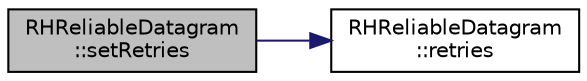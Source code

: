 digraph "RHReliableDatagram::setRetries"
{
 // LATEX_PDF_SIZE
  edge [fontname="Helvetica",fontsize="10",labelfontname="Helvetica",labelfontsize="10"];
  node [fontname="Helvetica",fontsize="10",shape=record];
  rankdir="LR";
  Node1 [label="RHReliableDatagram\l::setRetries",height=0.2,width=0.4,color="black", fillcolor="grey75", style="filled", fontcolor="black",tooltip=" "];
  Node1 -> Node2 [color="midnightblue",fontsize="10",style="solid",fontname="Helvetica"];
  Node2 [label="RHReliableDatagram\l::retries",height=0.2,width=0.4,color="black", fillcolor="white", style="filled",URL="$class_r_h_reliable_datagram.html#ac6be14d9e660e1a4538376d4b4931d1d",tooltip=" "];
}
